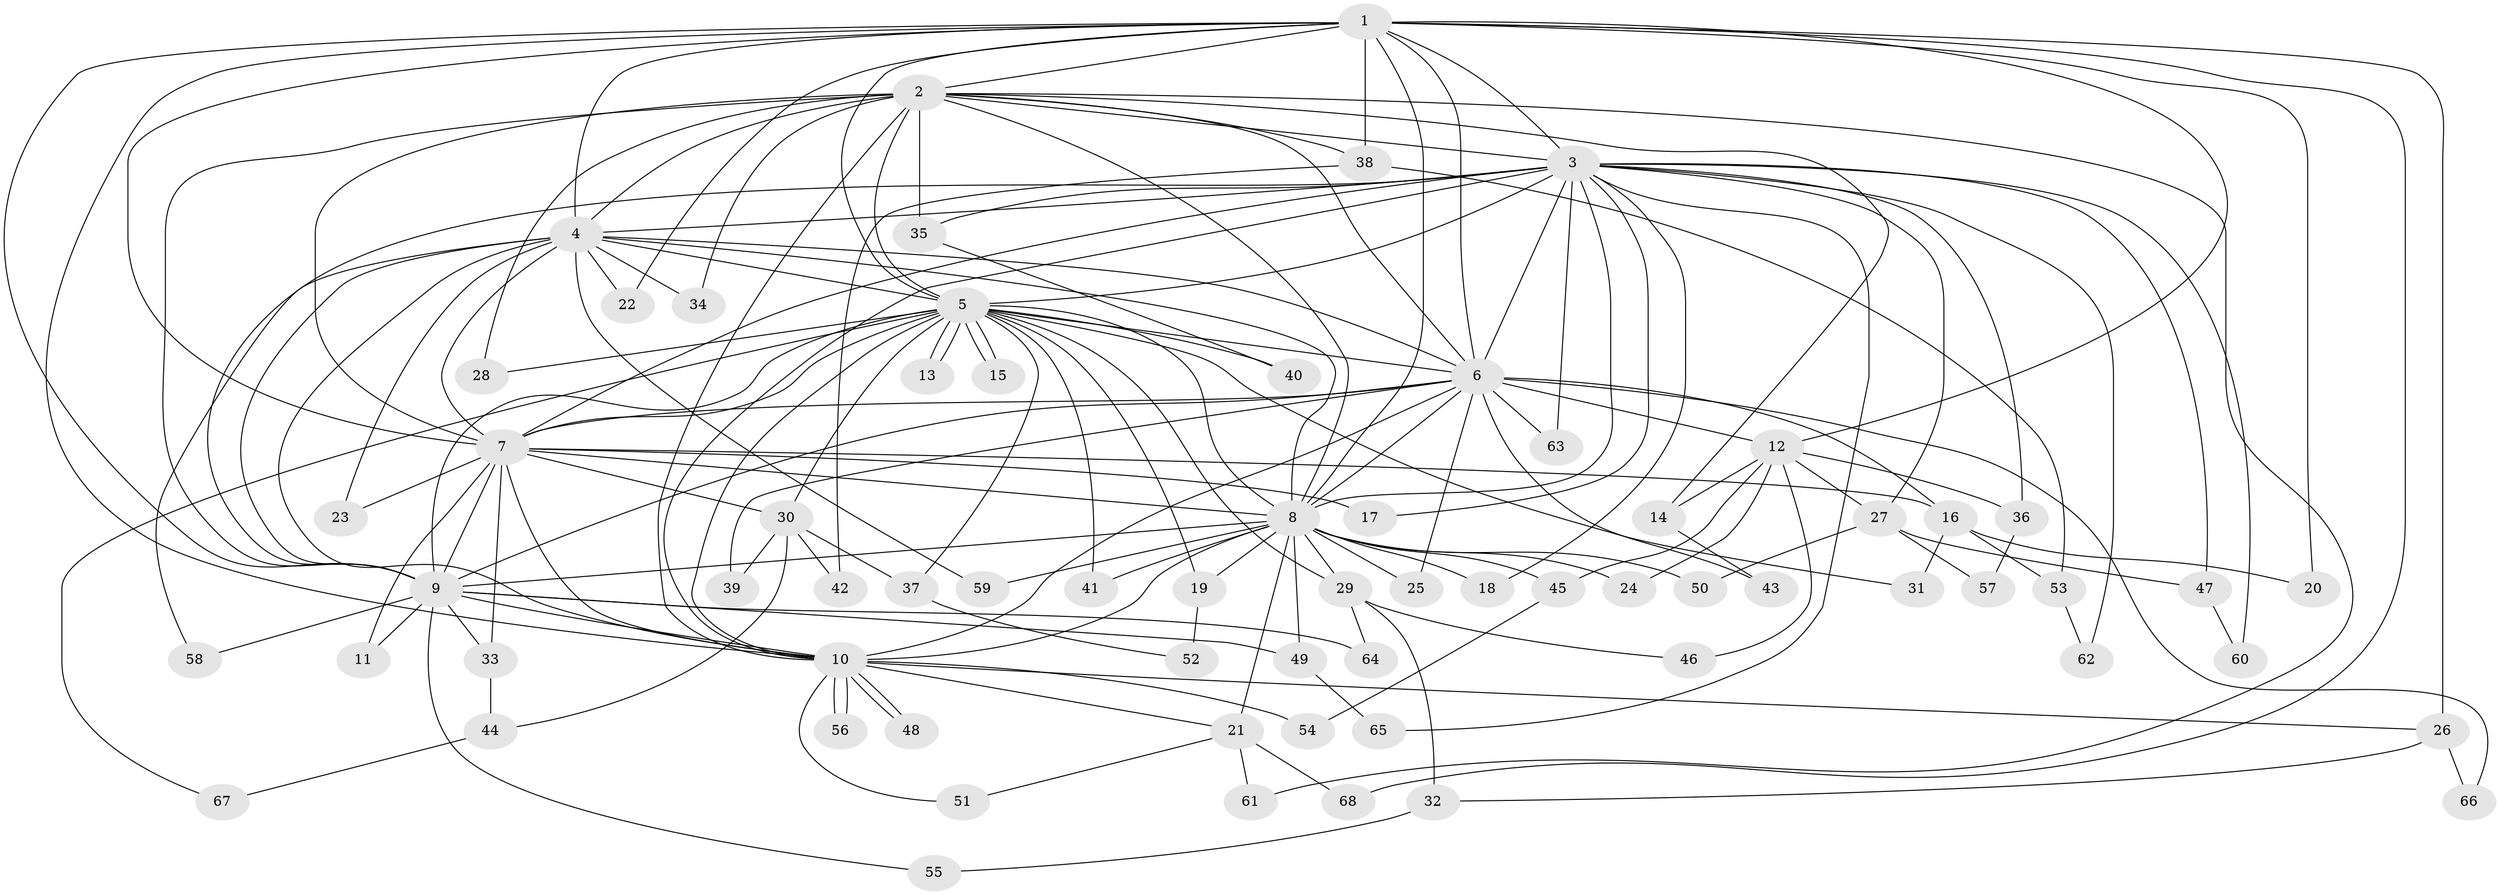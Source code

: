 // Generated by graph-tools (version 1.1) at 2025/43/03/09/25 04:43:34]
// undirected, 68 vertices, 161 edges
graph export_dot {
graph [start="1"]
  node [color=gray90,style=filled];
  1;
  2;
  3;
  4;
  5;
  6;
  7;
  8;
  9;
  10;
  11;
  12;
  13;
  14;
  15;
  16;
  17;
  18;
  19;
  20;
  21;
  22;
  23;
  24;
  25;
  26;
  27;
  28;
  29;
  30;
  31;
  32;
  33;
  34;
  35;
  36;
  37;
  38;
  39;
  40;
  41;
  42;
  43;
  44;
  45;
  46;
  47;
  48;
  49;
  50;
  51;
  52;
  53;
  54;
  55;
  56;
  57;
  58;
  59;
  60;
  61;
  62;
  63;
  64;
  65;
  66;
  67;
  68;
  1 -- 2;
  1 -- 3;
  1 -- 4;
  1 -- 5;
  1 -- 6;
  1 -- 7;
  1 -- 8;
  1 -- 9;
  1 -- 10;
  1 -- 12;
  1 -- 20;
  1 -- 22;
  1 -- 26;
  1 -- 38;
  1 -- 68;
  2 -- 3;
  2 -- 4;
  2 -- 5;
  2 -- 6;
  2 -- 7;
  2 -- 8;
  2 -- 9;
  2 -- 10;
  2 -- 14;
  2 -- 28;
  2 -- 34;
  2 -- 35;
  2 -- 38;
  2 -- 61;
  3 -- 4;
  3 -- 5;
  3 -- 6;
  3 -- 7;
  3 -- 8;
  3 -- 9;
  3 -- 10;
  3 -- 17;
  3 -- 18;
  3 -- 27;
  3 -- 35;
  3 -- 36;
  3 -- 47;
  3 -- 60;
  3 -- 62;
  3 -- 63;
  3 -- 65;
  4 -- 5;
  4 -- 6;
  4 -- 7;
  4 -- 8;
  4 -- 9;
  4 -- 10;
  4 -- 22;
  4 -- 23;
  4 -- 34;
  4 -- 58;
  4 -- 59;
  5 -- 6;
  5 -- 7;
  5 -- 8;
  5 -- 9;
  5 -- 10;
  5 -- 13;
  5 -- 13;
  5 -- 15;
  5 -- 15;
  5 -- 19;
  5 -- 28;
  5 -- 29;
  5 -- 30;
  5 -- 31;
  5 -- 37;
  5 -- 40;
  5 -- 41;
  5 -- 67;
  6 -- 7;
  6 -- 8;
  6 -- 9;
  6 -- 10;
  6 -- 12;
  6 -- 16;
  6 -- 25;
  6 -- 39;
  6 -- 43;
  6 -- 63;
  6 -- 66;
  7 -- 8;
  7 -- 9;
  7 -- 10;
  7 -- 11;
  7 -- 16;
  7 -- 17;
  7 -- 23;
  7 -- 30;
  7 -- 33;
  8 -- 9;
  8 -- 10;
  8 -- 18;
  8 -- 19;
  8 -- 21;
  8 -- 24;
  8 -- 25;
  8 -- 29;
  8 -- 41;
  8 -- 45;
  8 -- 49;
  8 -- 50;
  8 -- 59;
  9 -- 10;
  9 -- 11;
  9 -- 33;
  9 -- 49;
  9 -- 55;
  9 -- 58;
  9 -- 64;
  10 -- 21;
  10 -- 26;
  10 -- 48;
  10 -- 48;
  10 -- 51;
  10 -- 54;
  10 -- 56;
  10 -- 56;
  12 -- 14;
  12 -- 24;
  12 -- 27;
  12 -- 36;
  12 -- 45;
  12 -- 46;
  14 -- 43;
  16 -- 20;
  16 -- 31;
  16 -- 53;
  19 -- 52;
  21 -- 51;
  21 -- 61;
  21 -- 68;
  26 -- 32;
  26 -- 66;
  27 -- 47;
  27 -- 50;
  27 -- 57;
  29 -- 32;
  29 -- 46;
  29 -- 64;
  30 -- 37;
  30 -- 39;
  30 -- 42;
  30 -- 44;
  32 -- 55;
  33 -- 44;
  35 -- 40;
  36 -- 57;
  37 -- 52;
  38 -- 42;
  38 -- 53;
  44 -- 67;
  45 -- 54;
  47 -- 60;
  49 -- 65;
  53 -- 62;
}

